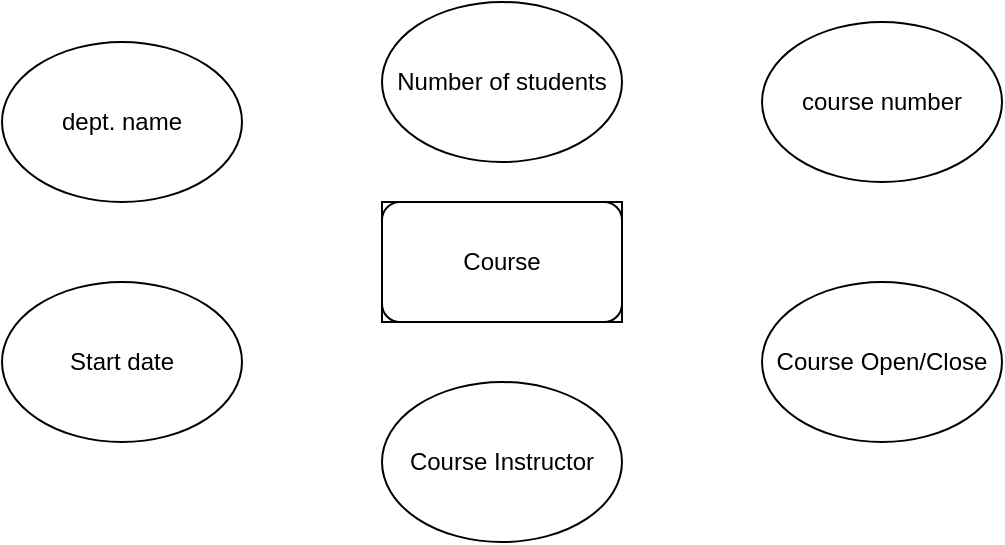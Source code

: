 <mxfile>
    <diagram id="UPI-kjzOiX3VU7hLfKiU" name="Page-1">
        <mxGraphModel dx="636" dy="251" grid="1" gridSize="10" guides="1" tooltips="1" connect="1" arrows="1" fold="1" page="1" pageScale="1" pageWidth="850" pageHeight="1100" math="0" shadow="0">
            <root>
                <mxCell id="0"/>
                <mxCell id="1" parent="0"/>
                <mxCell id="2" value="course" style="rounded=0;whiteSpace=wrap;html=1;" vertex="1" parent="1">
                    <mxGeometry x="270" y="110" width="120" height="60" as="geometry"/>
                </mxCell>
                <mxCell id="3" value="Course" style="rounded=1;whiteSpace=wrap;html=1;" vertex="1" parent="1">
                    <mxGeometry x="270" y="110" width="120" height="60" as="geometry"/>
                </mxCell>
                <mxCell id="4" value="dept. name" style="ellipse;whiteSpace=wrap;html=1;" vertex="1" parent="1">
                    <mxGeometry x="80" y="30" width="120" height="80" as="geometry"/>
                </mxCell>
                <mxCell id="5" value="course number" style="ellipse;whiteSpace=wrap;html=1;" vertex="1" parent="1">
                    <mxGeometry x="460" y="20" width="120" height="80" as="geometry"/>
                </mxCell>
                <mxCell id="6" value="Start date" style="ellipse;whiteSpace=wrap;html=1;" vertex="1" parent="1">
                    <mxGeometry x="80" y="150" width="120" height="80" as="geometry"/>
                </mxCell>
                <mxCell id="7" value="Course Open/Close" style="ellipse;whiteSpace=wrap;html=1;" vertex="1" parent="1">
                    <mxGeometry x="460" y="150" width="120" height="80" as="geometry"/>
                </mxCell>
                <mxCell id="8" value="Number of students" style="ellipse;whiteSpace=wrap;html=1;" vertex="1" parent="1">
                    <mxGeometry x="270" y="10" width="120" height="80" as="geometry"/>
                </mxCell>
                <mxCell id="9" value="Course Instructor" style="ellipse;whiteSpace=wrap;html=1;" vertex="1" parent="1">
                    <mxGeometry x="270" y="200" width="120" height="80" as="geometry"/>
                </mxCell>
            </root>
        </mxGraphModel>
    </diagram>
</mxfile>
